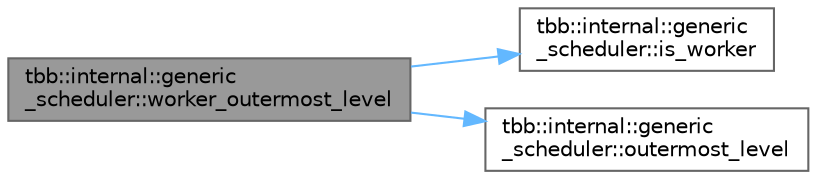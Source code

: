 digraph "tbb::internal::generic_scheduler::worker_outermost_level"
{
 // LATEX_PDF_SIZE
  bgcolor="transparent";
  edge [fontname=Helvetica,fontsize=10,labelfontname=Helvetica,labelfontsize=10];
  node [fontname=Helvetica,fontsize=10,shape=box,height=0.2,width=0.4];
  rankdir="LR";
  Node1 [id="Node000001",label="tbb::internal::generic\l_scheduler::worker_outermost_level",height=0.2,width=0.4,color="gray40", fillcolor="grey60", style="filled", fontcolor="black",tooltip="True if the scheduler is on the outermost dispatch level in a worker thread."];
  Node1 -> Node2 [id="edge1_Node000001_Node000002",color="steelblue1",style="solid",tooltip=" "];
  Node2 [id="Node000002",label="tbb::internal::generic\l_scheduler::is_worker",height=0.2,width=0.4,color="grey40", fillcolor="white", style="filled",URL="$classtbb_1_1internal_1_1generic__scheduler.html#a24ecab941cdf8ff762126f1c65e5274a",tooltip="True if running on a worker thread, false otherwise."];
  Node1 -> Node3 [id="edge2_Node000001_Node000003",color="steelblue1",style="solid",tooltip=" "];
  Node3 [id="Node000003",label="tbb::internal::generic\l_scheduler::outermost_level",height=0.2,width=0.4,color="grey40", fillcolor="white", style="filled",URL="$classtbb_1_1internal_1_1generic__scheduler.html#ab09f5bf82f328f50d815d38f8d553f5f",tooltip="True if the scheduler is on the outermost dispatch level."];
}
